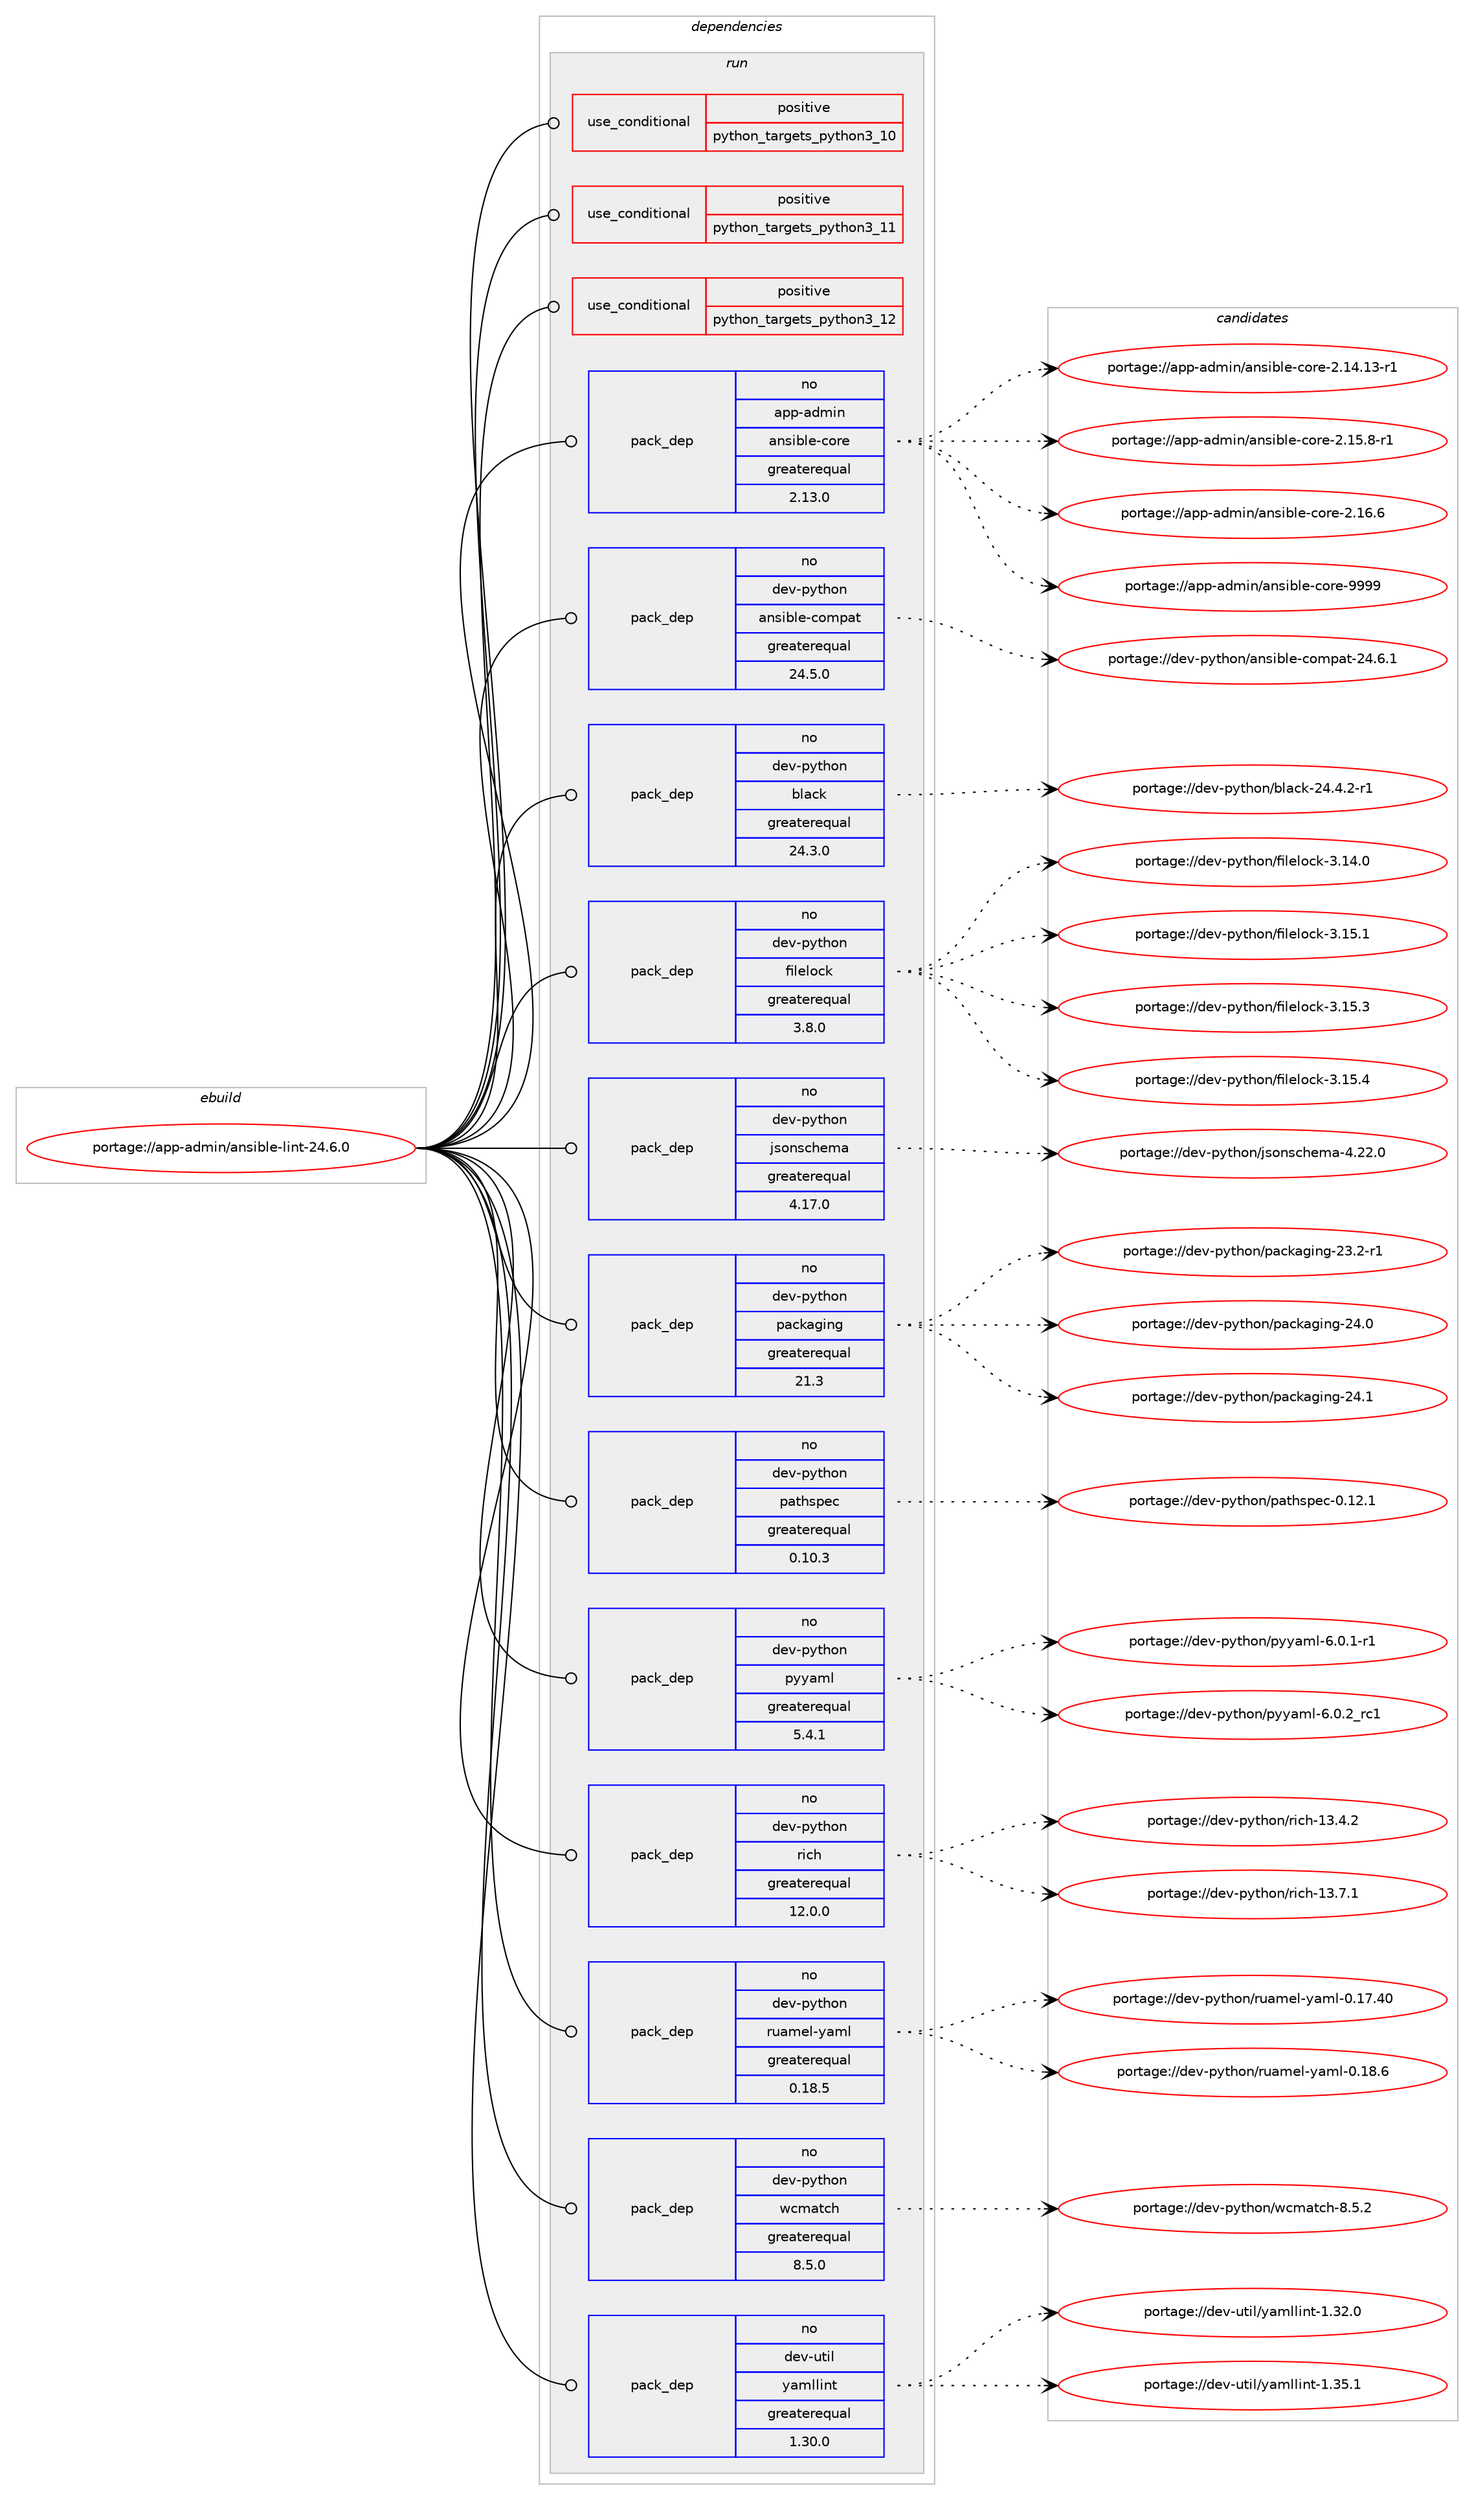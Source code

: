 digraph prolog {

# *************
# Graph options
# *************

newrank=true;
concentrate=true;
compound=true;
graph [rankdir=LR,fontname=Helvetica,fontsize=10,ranksep=1.5];#, ranksep=2.5, nodesep=0.2];
edge  [arrowhead=vee];
node  [fontname=Helvetica,fontsize=10];

# **********
# The ebuild
# **********

subgraph cluster_leftcol {
color=gray;
rank=same;
label=<<i>ebuild</i>>;
id [label="portage://app-admin/ansible-lint-24.6.0", color=red, width=4, href="../app-admin/ansible-lint-24.6.0.svg"];
}

# ****************
# The dependencies
# ****************

subgraph cluster_midcol {
color=gray;
label=<<i>dependencies</i>>;
subgraph cluster_compile {
fillcolor="#eeeeee";
style=filled;
label=<<i>compile</i>>;
}
subgraph cluster_compileandrun {
fillcolor="#eeeeee";
style=filled;
label=<<i>compile and run</i>>;
}
subgraph cluster_run {
fillcolor="#eeeeee";
style=filled;
label=<<i>run</i>>;
subgraph cond214 {
dependency428 [label=<<TABLE BORDER="0" CELLBORDER="1" CELLSPACING="0" CELLPADDING="4"><TR><TD ROWSPAN="3" CELLPADDING="10">use_conditional</TD></TR><TR><TD>positive</TD></TR><TR><TD>python_targets_python3_10</TD></TR></TABLE>>, shape=none, color=red];
# *** BEGIN UNKNOWN DEPENDENCY TYPE (TODO) ***
# dependency428 -> package_dependency(portage://app-admin/ansible-lint-24.6.0,run,no,dev-lang,python,none,[,,],[slot(3.10)],[])
# *** END UNKNOWN DEPENDENCY TYPE (TODO) ***

}
id:e -> dependency428:w [weight=20,style="solid",arrowhead="odot"];
subgraph cond215 {
dependency429 [label=<<TABLE BORDER="0" CELLBORDER="1" CELLSPACING="0" CELLPADDING="4"><TR><TD ROWSPAN="3" CELLPADDING="10">use_conditional</TD></TR><TR><TD>positive</TD></TR><TR><TD>python_targets_python3_11</TD></TR></TABLE>>, shape=none, color=red];
# *** BEGIN UNKNOWN DEPENDENCY TYPE (TODO) ***
# dependency429 -> package_dependency(portage://app-admin/ansible-lint-24.6.0,run,no,dev-lang,python,none,[,,],[slot(3.11)],[])
# *** END UNKNOWN DEPENDENCY TYPE (TODO) ***

}
id:e -> dependency429:w [weight=20,style="solid",arrowhead="odot"];
subgraph cond216 {
dependency430 [label=<<TABLE BORDER="0" CELLBORDER="1" CELLSPACING="0" CELLPADDING="4"><TR><TD ROWSPAN="3" CELLPADDING="10">use_conditional</TD></TR><TR><TD>positive</TD></TR><TR><TD>python_targets_python3_12</TD></TR></TABLE>>, shape=none, color=red];
# *** BEGIN UNKNOWN DEPENDENCY TYPE (TODO) ***
# dependency430 -> package_dependency(portage://app-admin/ansible-lint-24.6.0,run,no,dev-lang,python,none,[,,],[slot(3.12)],[])
# *** END UNKNOWN DEPENDENCY TYPE (TODO) ***

}
id:e -> dependency430:w [weight=20,style="solid",arrowhead="odot"];
subgraph pack211 {
dependency431 [label=<<TABLE BORDER="0" CELLBORDER="1" CELLSPACING="0" CELLPADDING="4" WIDTH="220"><TR><TD ROWSPAN="6" CELLPADDING="30">pack_dep</TD></TR><TR><TD WIDTH="110">no</TD></TR><TR><TD>app-admin</TD></TR><TR><TD>ansible-core</TD></TR><TR><TD>greaterequal</TD></TR><TR><TD>2.13.0</TD></TR></TABLE>>, shape=none, color=blue];
}
id:e -> dependency431:w [weight=20,style="solid",arrowhead="odot"];
subgraph pack212 {
dependency432 [label=<<TABLE BORDER="0" CELLBORDER="1" CELLSPACING="0" CELLPADDING="4" WIDTH="220"><TR><TD ROWSPAN="6" CELLPADDING="30">pack_dep</TD></TR><TR><TD WIDTH="110">no</TD></TR><TR><TD>dev-python</TD></TR><TR><TD>ansible-compat</TD></TR><TR><TD>greaterequal</TD></TR><TR><TD>24.5.0</TD></TR></TABLE>>, shape=none, color=blue];
}
id:e -> dependency432:w [weight=20,style="solid",arrowhead="odot"];
subgraph pack213 {
dependency433 [label=<<TABLE BORDER="0" CELLBORDER="1" CELLSPACING="0" CELLPADDING="4" WIDTH="220"><TR><TD ROWSPAN="6" CELLPADDING="30">pack_dep</TD></TR><TR><TD WIDTH="110">no</TD></TR><TR><TD>dev-python</TD></TR><TR><TD>black</TD></TR><TR><TD>greaterequal</TD></TR><TR><TD>24.3.0</TD></TR></TABLE>>, shape=none, color=blue];
}
id:e -> dependency433:w [weight=20,style="solid",arrowhead="odot"];
subgraph pack214 {
dependency434 [label=<<TABLE BORDER="0" CELLBORDER="1" CELLSPACING="0" CELLPADDING="4" WIDTH="220"><TR><TD ROWSPAN="6" CELLPADDING="30">pack_dep</TD></TR><TR><TD WIDTH="110">no</TD></TR><TR><TD>dev-python</TD></TR><TR><TD>filelock</TD></TR><TR><TD>greaterequal</TD></TR><TR><TD>3.8.0</TD></TR></TABLE>>, shape=none, color=blue];
}
id:e -> dependency434:w [weight=20,style="solid",arrowhead="odot"];
# *** BEGIN UNKNOWN DEPENDENCY TYPE (TODO) ***
# id -> package_dependency(portage://app-admin/ansible-lint-24.6.0,run,no,dev-python,importlib-metadata,none,[,,],[],[use(optenable(python_targets_python3_10),negative),use(optenable(python_targets_python3_11),negative),use(optenable(python_targets_python3_12),negative)])
# *** END UNKNOWN DEPENDENCY TYPE (TODO) ***

subgraph pack215 {
dependency435 [label=<<TABLE BORDER="0" CELLBORDER="1" CELLSPACING="0" CELLPADDING="4" WIDTH="220"><TR><TD ROWSPAN="6" CELLPADDING="30">pack_dep</TD></TR><TR><TD WIDTH="110">no</TD></TR><TR><TD>dev-python</TD></TR><TR><TD>jsonschema</TD></TR><TR><TD>greaterequal</TD></TR><TR><TD>4.17.0</TD></TR></TABLE>>, shape=none, color=blue];
}
id:e -> dependency435:w [weight=20,style="solid",arrowhead="odot"];
subgraph pack216 {
dependency436 [label=<<TABLE BORDER="0" CELLBORDER="1" CELLSPACING="0" CELLPADDING="4" WIDTH="220"><TR><TD ROWSPAN="6" CELLPADDING="30">pack_dep</TD></TR><TR><TD WIDTH="110">no</TD></TR><TR><TD>dev-python</TD></TR><TR><TD>packaging</TD></TR><TR><TD>greaterequal</TD></TR><TR><TD>21.3</TD></TR></TABLE>>, shape=none, color=blue];
}
id:e -> dependency436:w [weight=20,style="solid",arrowhead="odot"];
subgraph pack217 {
dependency437 [label=<<TABLE BORDER="0" CELLBORDER="1" CELLSPACING="0" CELLPADDING="4" WIDTH="220"><TR><TD ROWSPAN="6" CELLPADDING="30">pack_dep</TD></TR><TR><TD WIDTH="110">no</TD></TR><TR><TD>dev-python</TD></TR><TR><TD>pathspec</TD></TR><TR><TD>greaterequal</TD></TR><TR><TD>0.10.3</TD></TR></TABLE>>, shape=none, color=blue];
}
id:e -> dependency437:w [weight=20,style="solid",arrowhead="odot"];
subgraph pack218 {
dependency438 [label=<<TABLE BORDER="0" CELLBORDER="1" CELLSPACING="0" CELLPADDING="4" WIDTH="220"><TR><TD ROWSPAN="6" CELLPADDING="30">pack_dep</TD></TR><TR><TD WIDTH="110">no</TD></TR><TR><TD>dev-python</TD></TR><TR><TD>pyyaml</TD></TR><TR><TD>greaterequal</TD></TR><TR><TD>5.4.1</TD></TR></TABLE>>, shape=none, color=blue];
}
id:e -> dependency438:w [weight=20,style="solid",arrowhead="odot"];
subgraph pack219 {
dependency439 [label=<<TABLE BORDER="0" CELLBORDER="1" CELLSPACING="0" CELLPADDING="4" WIDTH="220"><TR><TD ROWSPAN="6" CELLPADDING="30">pack_dep</TD></TR><TR><TD WIDTH="110">no</TD></TR><TR><TD>dev-python</TD></TR><TR><TD>rich</TD></TR><TR><TD>greaterequal</TD></TR><TR><TD>12.0.0</TD></TR></TABLE>>, shape=none, color=blue];
}
id:e -> dependency439:w [weight=20,style="solid",arrowhead="odot"];
subgraph pack220 {
dependency440 [label=<<TABLE BORDER="0" CELLBORDER="1" CELLSPACING="0" CELLPADDING="4" WIDTH="220"><TR><TD ROWSPAN="6" CELLPADDING="30">pack_dep</TD></TR><TR><TD WIDTH="110">no</TD></TR><TR><TD>dev-python</TD></TR><TR><TD>ruamel-yaml</TD></TR><TR><TD>greaterequal</TD></TR><TR><TD>0.18.5</TD></TR></TABLE>>, shape=none, color=blue];
}
id:e -> dependency440:w [weight=20,style="solid",arrowhead="odot"];
subgraph pack221 {
dependency441 [label=<<TABLE BORDER="0" CELLBORDER="1" CELLSPACING="0" CELLPADDING="4" WIDTH="220"><TR><TD ROWSPAN="6" CELLPADDING="30">pack_dep</TD></TR><TR><TD WIDTH="110">no</TD></TR><TR><TD>dev-python</TD></TR><TR><TD>wcmatch</TD></TR><TR><TD>greaterequal</TD></TR><TR><TD>8.5.0</TD></TR></TABLE>>, shape=none, color=blue];
}
id:e -> dependency441:w [weight=20,style="solid",arrowhead="odot"];
subgraph pack222 {
dependency442 [label=<<TABLE BORDER="0" CELLBORDER="1" CELLSPACING="0" CELLPADDING="4" WIDTH="220"><TR><TD ROWSPAN="6" CELLPADDING="30">pack_dep</TD></TR><TR><TD WIDTH="110">no</TD></TR><TR><TD>dev-util</TD></TR><TR><TD>yamllint</TD></TR><TR><TD>greaterequal</TD></TR><TR><TD>1.30.0</TD></TR></TABLE>>, shape=none, color=blue];
}
id:e -> dependency442:w [weight=20,style="solid",arrowhead="odot"];
# *** BEGIN UNKNOWN DEPENDENCY TYPE (TODO) ***
# id -> package_dependency(portage://app-admin/ansible-lint-24.6.0,run,no,dev-vcs,git,none,[,,],[],[])
# *** END UNKNOWN DEPENDENCY TYPE (TODO) ***

}
}

# **************
# The candidates
# **************

subgraph cluster_choices {
rank=same;
color=gray;
label=<<i>candidates</i>>;

subgraph choice211 {
color=black;
nodesep=1;
choice971121124597100109105110479711011510598108101459911111410145504649524649514511449 [label="portage://app-admin/ansible-core-2.14.13-r1", color=red, width=4,href="../app-admin/ansible-core-2.14.13-r1.svg"];
choice9711211245971001091051104797110115105981081014599111114101455046495346564511449 [label="portage://app-admin/ansible-core-2.15.8-r1", color=red, width=4,href="../app-admin/ansible-core-2.15.8-r1.svg"];
choice971121124597100109105110479711011510598108101459911111410145504649544654 [label="portage://app-admin/ansible-core-2.16.6", color=red, width=4,href="../app-admin/ansible-core-2.16.6.svg"];
choice97112112459710010910511047971101151059810810145991111141014557575757 [label="portage://app-admin/ansible-core-9999", color=red, width=4,href="../app-admin/ansible-core-9999.svg"];
dependency431:e -> choice971121124597100109105110479711011510598108101459911111410145504649524649514511449:w [style=dotted,weight="100"];
dependency431:e -> choice9711211245971001091051104797110115105981081014599111114101455046495346564511449:w [style=dotted,weight="100"];
dependency431:e -> choice971121124597100109105110479711011510598108101459911111410145504649544654:w [style=dotted,weight="100"];
dependency431:e -> choice97112112459710010910511047971101151059810810145991111141014557575757:w [style=dotted,weight="100"];
}
subgraph choice212 {
color=black;
nodesep=1;
choice1001011184511212111610411111047971101151059810810145991111091129711645505246544649 [label="portage://dev-python/ansible-compat-24.6.1", color=red, width=4,href="../dev-python/ansible-compat-24.6.1.svg"];
dependency432:e -> choice1001011184511212111610411111047971101151059810810145991111091129711645505246544649:w [style=dotted,weight="100"];
}
subgraph choice213 {
color=black;
nodesep=1;
choice1001011184511212111610411111047981089799107455052465246504511449 [label="portage://dev-python/black-24.4.2-r1", color=red, width=4,href="../dev-python/black-24.4.2-r1.svg"];
dependency433:e -> choice1001011184511212111610411111047981089799107455052465246504511449:w [style=dotted,weight="100"];
}
subgraph choice214 {
color=black;
nodesep=1;
choice10010111845112121116104111110471021051081011081119910745514649524648 [label="portage://dev-python/filelock-3.14.0", color=red, width=4,href="../dev-python/filelock-3.14.0.svg"];
choice10010111845112121116104111110471021051081011081119910745514649534649 [label="portage://dev-python/filelock-3.15.1", color=red, width=4,href="../dev-python/filelock-3.15.1.svg"];
choice10010111845112121116104111110471021051081011081119910745514649534651 [label="portage://dev-python/filelock-3.15.3", color=red, width=4,href="../dev-python/filelock-3.15.3.svg"];
choice10010111845112121116104111110471021051081011081119910745514649534652 [label="portage://dev-python/filelock-3.15.4", color=red, width=4,href="../dev-python/filelock-3.15.4.svg"];
dependency434:e -> choice10010111845112121116104111110471021051081011081119910745514649524648:w [style=dotted,weight="100"];
dependency434:e -> choice10010111845112121116104111110471021051081011081119910745514649534649:w [style=dotted,weight="100"];
dependency434:e -> choice10010111845112121116104111110471021051081011081119910745514649534651:w [style=dotted,weight="100"];
dependency434:e -> choice10010111845112121116104111110471021051081011081119910745514649534652:w [style=dotted,weight="100"];
}
subgraph choice215 {
color=black;
nodesep=1;
choice1001011184511212111610411111047106115111110115991041011099745524650504648 [label="portage://dev-python/jsonschema-4.22.0", color=red, width=4,href="../dev-python/jsonschema-4.22.0.svg"];
dependency435:e -> choice1001011184511212111610411111047106115111110115991041011099745524650504648:w [style=dotted,weight="100"];
}
subgraph choice216 {
color=black;
nodesep=1;
choice100101118451121211161041111104711297991079710310511010345505146504511449 [label="portage://dev-python/packaging-23.2-r1", color=red, width=4,href="../dev-python/packaging-23.2-r1.svg"];
choice10010111845112121116104111110471129799107971031051101034550524648 [label="portage://dev-python/packaging-24.0", color=red, width=4,href="../dev-python/packaging-24.0.svg"];
choice10010111845112121116104111110471129799107971031051101034550524649 [label="portage://dev-python/packaging-24.1", color=red, width=4,href="../dev-python/packaging-24.1.svg"];
dependency436:e -> choice100101118451121211161041111104711297991079710310511010345505146504511449:w [style=dotted,weight="100"];
dependency436:e -> choice10010111845112121116104111110471129799107971031051101034550524648:w [style=dotted,weight="100"];
dependency436:e -> choice10010111845112121116104111110471129799107971031051101034550524649:w [style=dotted,weight="100"];
}
subgraph choice217 {
color=black;
nodesep=1;
choice1001011184511212111610411111047112971161041151121019945484649504649 [label="portage://dev-python/pathspec-0.12.1", color=red, width=4,href="../dev-python/pathspec-0.12.1.svg"];
dependency437:e -> choice1001011184511212111610411111047112971161041151121019945484649504649:w [style=dotted,weight="100"];
}
subgraph choice218 {
color=black;
nodesep=1;
choice1001011184511212111610411111047112121121971091084554464846494511449 [label="portage://dev-python/pyyaml-6.0.1-r1", color=red, width=4,href="../dev-python/pyyaml-6.0.1-r1.svg"];
choice100101118451121211161041111104711212112197109108455446484650951149949 [label="portage://dev-python/pyyaml-6.0.2_rc1", color=red, width=4,href="../dev-python/pyyaml-6.0.2_rc1.svg"];
dependency438:e -> choice1001011184511212111610411111047112121121971091084554464846494511449:w [style=dotted,weight="100"];
dependency438:e -> choice100101118451121211161041111104711212112197109108455446484650951149949:w [style=dotted,weight="100"];
}
subgraph choice219 {
color=black;
nodesep=1;
choice10010111845112121116104111110471141059910445495146524650 [label="portage://dev-python/rich-13.4.2", color=red, width=4,href="../dev-python/rich-13.4.2.svg"];
choice10010111845112121116104111110471141059910445495146554649 [label="portage://dev-python/rich-13.7.1", color=red, width=4,href="../dev-python/rich-13.7.1.svg"];
dependency439:e -> choice10010111845112121116104111110471141059910445495146524650:w [style=dotted,weight="100"];
dependency439:e -> choice10010111845112121116104111110471141059910445495146554649:w [style=dotted,weight="100"];
}
subgraph choice220 {
color=black;
nodesep=1;
choice10010111845112121116104111110471141179710910110845121971091084548464955465248 [label="portage://dev-python/ruamel-yaml-0.17.40", color=red, width=4,href="../dev-python/ruamel-yaml-0.17.40.svg"];
choice100101118451121211161041111104711411797109101108451219710910845484649564654 [label="portage://dev-python/ruamel-yaml-0.18.6", color=red, width=4,href="../dev-python/ruamel-yaml-0.18.6.svg"];
dependency440:e -> choice10010111845112121116104111110471141179710910110845121971091084548464955465248:w [style=dotted,weight="100"];
dependency440:e -> choice100101118451121211161041111104711411797109101108451219710910845484649564654:w [style=dotted,weight="100"];
}
subgraph choice221 {
color=black;
nodesep=1;
choice1001011184511212111610411111047119991099711699104455646534650 [label="portage://dev-python/wcmatch-8.5.2", color=red, width=4,href="../dev-python/wcmatch-8.5.2.svg"];
dependency441:e -> choice1001011184511212111610411111047119991099711699104455646534650:w [style=dotted,weight="100"];
}
subgraph choice222 {
color=black;
nodesep=1;
choice10010111845117116105108471219710910810810511011645494651504648 [label="portage://dev-util/yamllint-1.32.0", color=red, width=4,href="../dev-util/yamllint-1.32.0.svg"];
choice10010111845117116105108471219710910810810511011645494651534649 [label="portage://dev-util/yamllint-1.35.1", color=red, width=4,href="../dev-util/yamllint-1.35.1.svg"];
dependency442:e -> choice10010111845117116105108471219710910810810511011645494651504648:w [style=dotted,weight="100"];
dependency442:e -> choice10010111845117116105108471219710910810810511011645494651534649:w [style=dotted,weight="100"];
}
}

}

